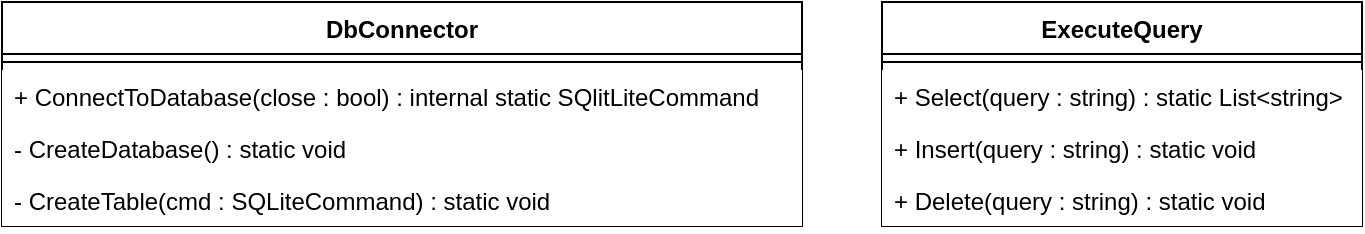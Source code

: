 <mxfile version="12.3.7" type="device" pages="1"><diagram id="8rH2qhK0ciFLfa-9ikj1" name="Page-1"><mxGraphModel dx="1422" dy="768" grid="1" gridSize="10" guides="1" tooltips="1" connect="1" arrows="1" fold="1" page="1" pageScale="1" pageWidth="1169" pageHeight="827" math="0" shadow="0"><root><mxCell id="0"/><mxCell id="1" parent="0"/><mxCell id="wqlBL6JiEIg9jFbUROmp-1" value="DbConnector" style="swimlane;fontStyle=1;align=center;verticalAlign=top;childLayout=stackLayout;horizontal=1;startSize=26;horizontalStack=0;resizeParent=1;resizeParentMax=0;resizeLast=0;collapsible=1;marginBottom=0;fillColor=#ffffff;" vertex="1" parent="1"><mxGeometry x="40" y="40" width="400" height="112" as="geometry"/></mxCell><mxCell id="wqlBL6JiEIg9jFbUROmp-3" value="" style="line;strokeWidth=1;fillColor=#ffffff;align=left;verticalAlign=middle;spacingTop=-1;spacingLeft=3;spacingRight=3;rotatable=0;labelPosition=right;points=[];portConstraint=eastwest;" vertex="1" parent="wqlBL6JiEIg9jFbUROmp-1"><mxGeometry y="26" width="400" height="8" as="geometry"/></mxCell><mxCell id="wqlBL6JiEIg9jFbUROmp-14" value="+ ConnectToDatabase(close : bool) : internal static SQlitLiteCommand" style="text;strokeColor=none;fillColor=#ffffff;align=left;verticalAlign=top;spacingLeft=4;spacingRight=4;overflow=hidden;rotatable=0;points=[[0,0.5],[1,0.5]];portConstraint=eastwest;" vertex="1" parent="wqlBL6JiEIg9jFbUROmp-1"><mxGeometry y="34" width="400" height="26" as="geometry"/></mxCell><mxCell id="wqlBL6JiEIg9jFbUROmp-13" value="- CreateDatabase() : static void" style="text;strokeColor=none;fillColor=#ffffff;align=left;verticalAlign=top;spacingLeft=4;spacingRight=4;overflow=hidden;rotatable=0;points=[[0,0.5],[1,0.5]];portConstraint=eastwest;" vertex="1" parent="wqlBL6JiEIg9jFbUROmp-1"><mxGeometry y="60" width="400" height="26" as="geometry"/></mxCell><mxCell id="wqlBL6JiEIg9jFbUROmp-4" value="- CreateTable(cmd : SQLiteCommand) : static void" style="text;strokeColor=none;fillColor=#ffffff;align=left;verticalAlign=top;spacingLeft=4;spacingRight=4;overflow=hidden;rotatable=0;points=[[0,0.5],[1,0.5]];portConstraint=eastwest;" vertex="1" parent="wqlBL6JiEIg9jFbUROmp-1"><mxGeometry y="86" width="400" height="26" as="geometry"/></mxCell><mxCell id="wqlBL6JiEIg9jFbUROmp-9" value="ExecuteQuery" style="swimlane;fontStyle=1;align=center;verticalAlign=top;childLayout=stackLayout;horizontal=1;startSize=26;horizontalStack=0;resizeParent=1;resizeParentMax=0;resizeLast=0;collapsible=1;marginBottom=0;fillColor=#ffffff;" vertex="1" parent="1"><mxGeometry x="480" y="40" width="240" height="112" as="geometry"/></mxCell><mxCell id="wqlBL6JiEIg9jFbUROmp-11" value="" style="line;strokeWidth=1;fillColor=#ffffff;align=left;verticalAlign=middle;spacingTop=-1;spacingLeft=3;spacingRight=3;rotatable=0;labelPosition=right;points=[];portConstraint=eastwest;" vertex="1" parent="wqlBL6JiEIg9jFbUROmp-9"><mxGeometry y="26" width="240" height="8" as="geometry"/></mxCell><mxCell id="wqlBL6JiEIg9jFbUROmp-17" value="+ Select(query : string) : static List&lt;string&gt;" style="text;strokeColor=none;fillColor=#ffffff;align=left;verticalAlign=top;spacingLeft=4;spacingRight=4;overflow=hidden;rotatable=0;points=[[0,0.5],[1,0.5]];portConstraint=eastwest;" vertex="1" parent="wqlBL6JiEIg9jFbUROmp-9"><mxGeometry y="34" width="240" height="26" as="geometry"/></mxCell><mxCell id="wqlBL6JiEIg9jFbUROmp-16" value="+ Insert(query : string) : static void" style="text;strokeColor=none;fillColor=#ffffff;align=left;verticalAlign=top;spacingLeft=4;spacingRight=4;overflow=hidden;rotatable=0;points=[[0,0.5],[1,0.5]];portConstraint=eastwest;" vertex="1" parent="wqlBL6JiEIg9jFbUROmp-9"><mxGeometry y="60" width="240" height="26" as="geometry"/></mxCell><mxCell id="wqlBL6JiEIg9jFbUROmp-12" value="+ Delete(query : string) : static void" style="text;strokeColor=none;fillColor=#ffffff;align=left;verticalAlign=top;spacingLeft=4;spacingRight=4;overflow=hidden;rotatable=0;points=[[0,0.5],[1,0.5]];portConstraint=eastwest;" vertex="1" parent="wqlBL6JiEIg9jFbUROmp-9"><mxGeometry y="86" width="240" height="26" as="geometry"/></mxCell></root></mxGraphModel></diagram></mxfile>